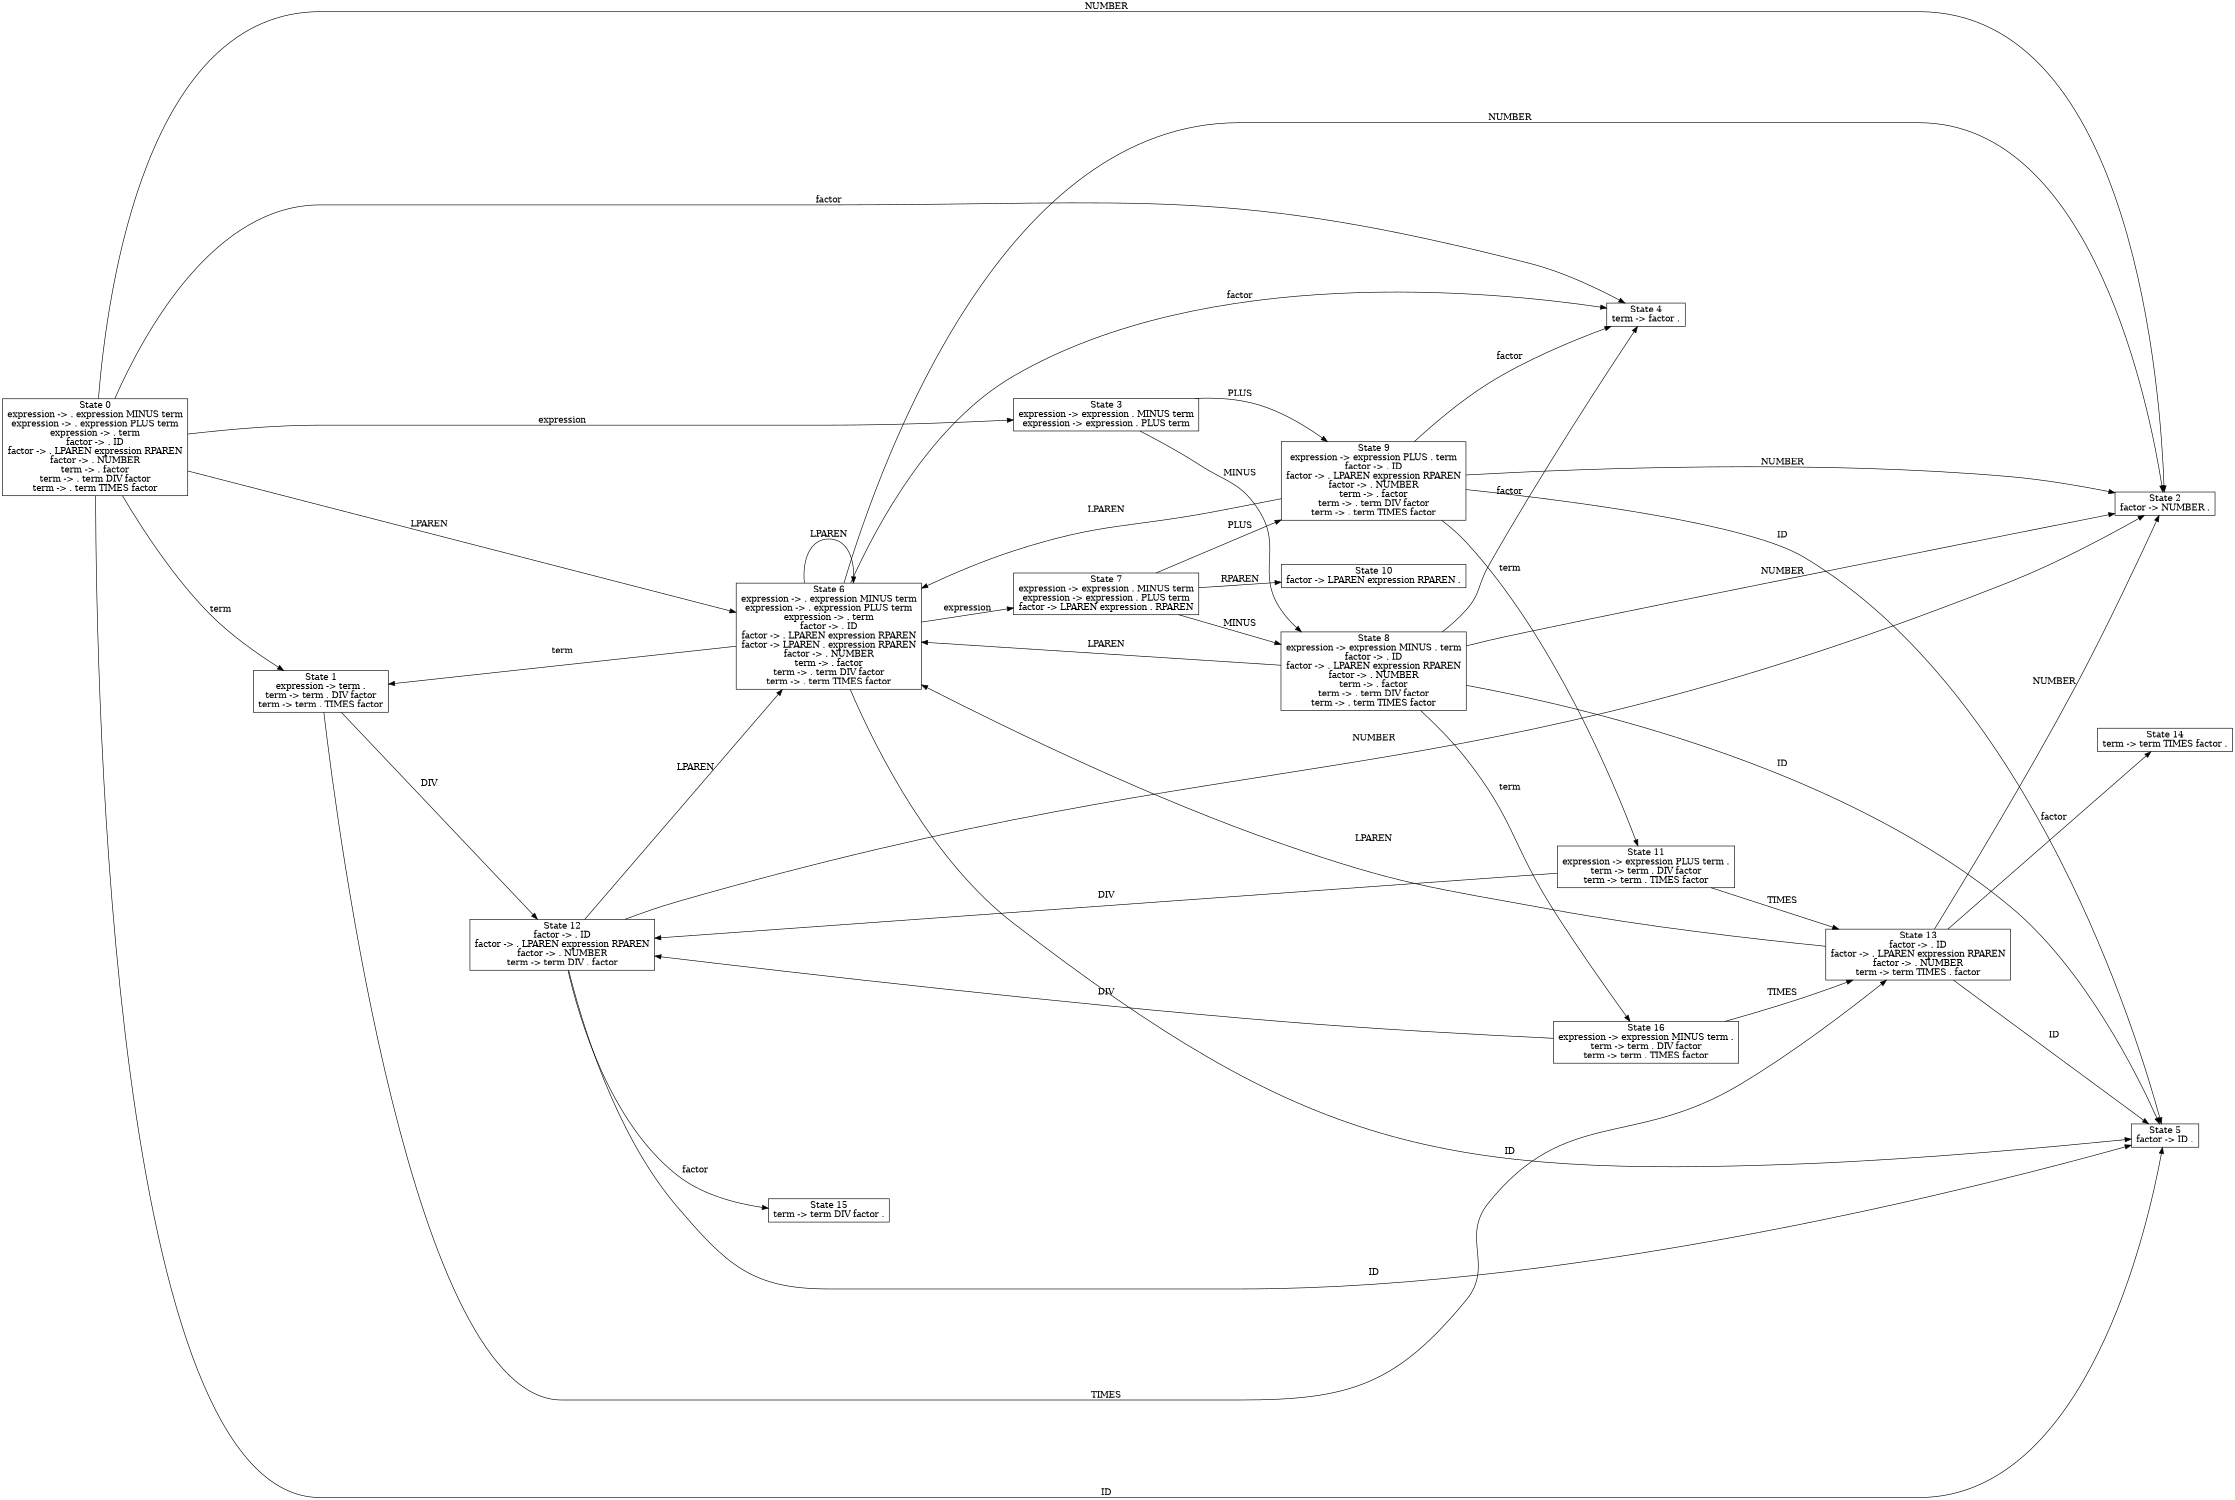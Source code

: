 digraph LR0 {
	rankdir=LR size="15,10"
	fontsize=14
	ranksep=1
	nodesep=1
	0 [label="State 0
expression -> . expression MINUS term
expression -> . expression PLUS term
expression -> . term
factor -> . ID
factor -> . LPAREN expression RPAREN
factor -> . NUMBER
term -> . factor
term -> . term DIV factor
term -> . term TIMES factor" shape=rectangle]
	1 [label="State 1
expression -> term .
term -> term . DIV factor
term -> term . TIMES factor" shape=rectangle]
	2 [label="State 2
factor -> NUMBER ." shape=rectangle]
	3 [label="State 3
expression -> expression . MINUS term
expression -> expression . PLUS term" shape=rectangle]
	4 [label="State 4
term -> factor ." shape=rectangle]
	5 [label="State 5
factor -> ID ." shape=rectangle]
	6 [label="State 6
expression -> . expression MINUS term
expression -> . expression PLUS term
expression -> . term
factor -> . ID
factor -> . LPAREN expression RPAREN
factor -> LPAREN . expression RPAREN
factor -> . NUMBER
term -> . factor
term -> . term DIV factor
term -> . term TIMES factor" shape=rectangle]
	7 [label="State 7
expression -> expression . MINUS term
expression -> expression . PLUS term
factor -> LPAREN expression . RPAREN" shape=rectangle]
	8 [label="State 8
expression -> expression MINUS . term
factor -> . ID
factor -> . LPAREN expression RPAREN
factor -> . NUMBER
term -> . factor
term -> . term DIV factor
term -> . term TIMES factor" shape=rectangle]
	9 [label="State 9
expression -> expression PLUS . term
factor -> . ID
factor -> . LPAREN expression RPAREN
factor -> . NUMBER
term -> . factor
term -> . term DIV factor
term -> . term TIMES factor" shape=rectangle]
	10 [label="State 10
factor -> LPAREN expression RPAREN ." shape=rectangle]
	11 [label="State 11
expression -> expression PLUS term .
term -> term . DIV factor
term -> term . TIMES factor" shape=rectangle]
	12 [label="State 12
factor -> . ID
factor -> . LPAREN expression RPAREN
factor -> . NUMBER
term -> term DIV . factor" shape=rectangle]
	13 [label="State 13
factor -> . ID
factor -> . LPAREN expression RPAREN
factor -> . NUMBER
term -> term TIMES . factor" shape=rectangle]
	14 [label="State 14
term -> term TIMES factor ." shape=rectangle]
	15 [label="State 15
term -> term DIV factor ." shape=rectangle]
	16 [label="State 16
expression -> expression MINUS term .
term -> term . DIV factor
term -> term . TIMES factor" shape=rectangle]
	0 -> 5 [label=ID]
	0 -> 6 [label=LPAREN]
	0 -> 2 [label=NUMBER]
	0 -> 3 [label=expression]
	0 -> 4 [label=factor]
	0 -> 1 [label=term]
	1 -> 12 [label=DIV]
	1 -> 13 [label=TIMES]
	3 -> 8 [label=MINUS]
	3 -> 9 [label=PLUS]
	6 -> 5 [label=ID]
	6 -> 6 [label=LPAREN]
	6 -> 2 [label=NUMBER]
	6 -> 7 [label=expression]
	6 -> 4 [label=factor]
	6 -> 1 [label=term]
	7 -> 8 [label=MINUS]
	7 -> 9 [label=PLUS]
	7 -> 10 [label=RPAREN]
	8 -> 5 [label=ID]
	8 -> 6 [label=LPAREN]
	8 -> 2 [label=NUMBER]
	8 -> 4 [label=factor]
	8 -> 16 [label=term]
	9 -> 5 [label=ID]
	9 -> 6 [label=LPAREN]
	9 -> 2 [label=NUMBER]
	9 -> 4 [label=factor]
	9 -> 11 [label=term]
	11 -> 12 [label=DIV]
	11 -> 13 [label=TIMES]
	12 -> 5 [label=ID]
	12 -> 6 [label=LPAREN]
	12 -> 2 [label=NUMBER]
	12 -> 15 [label=factor]
	13 -> 5 [label=ID]
	13 -> 6 [label=LPAREN]
	13 -> 2 [label=NUMBER]
	13 -> 14 [label=factor]
	16 -> 12 [label=DIV]
	16 -> 13 [label=TIMES]
}
